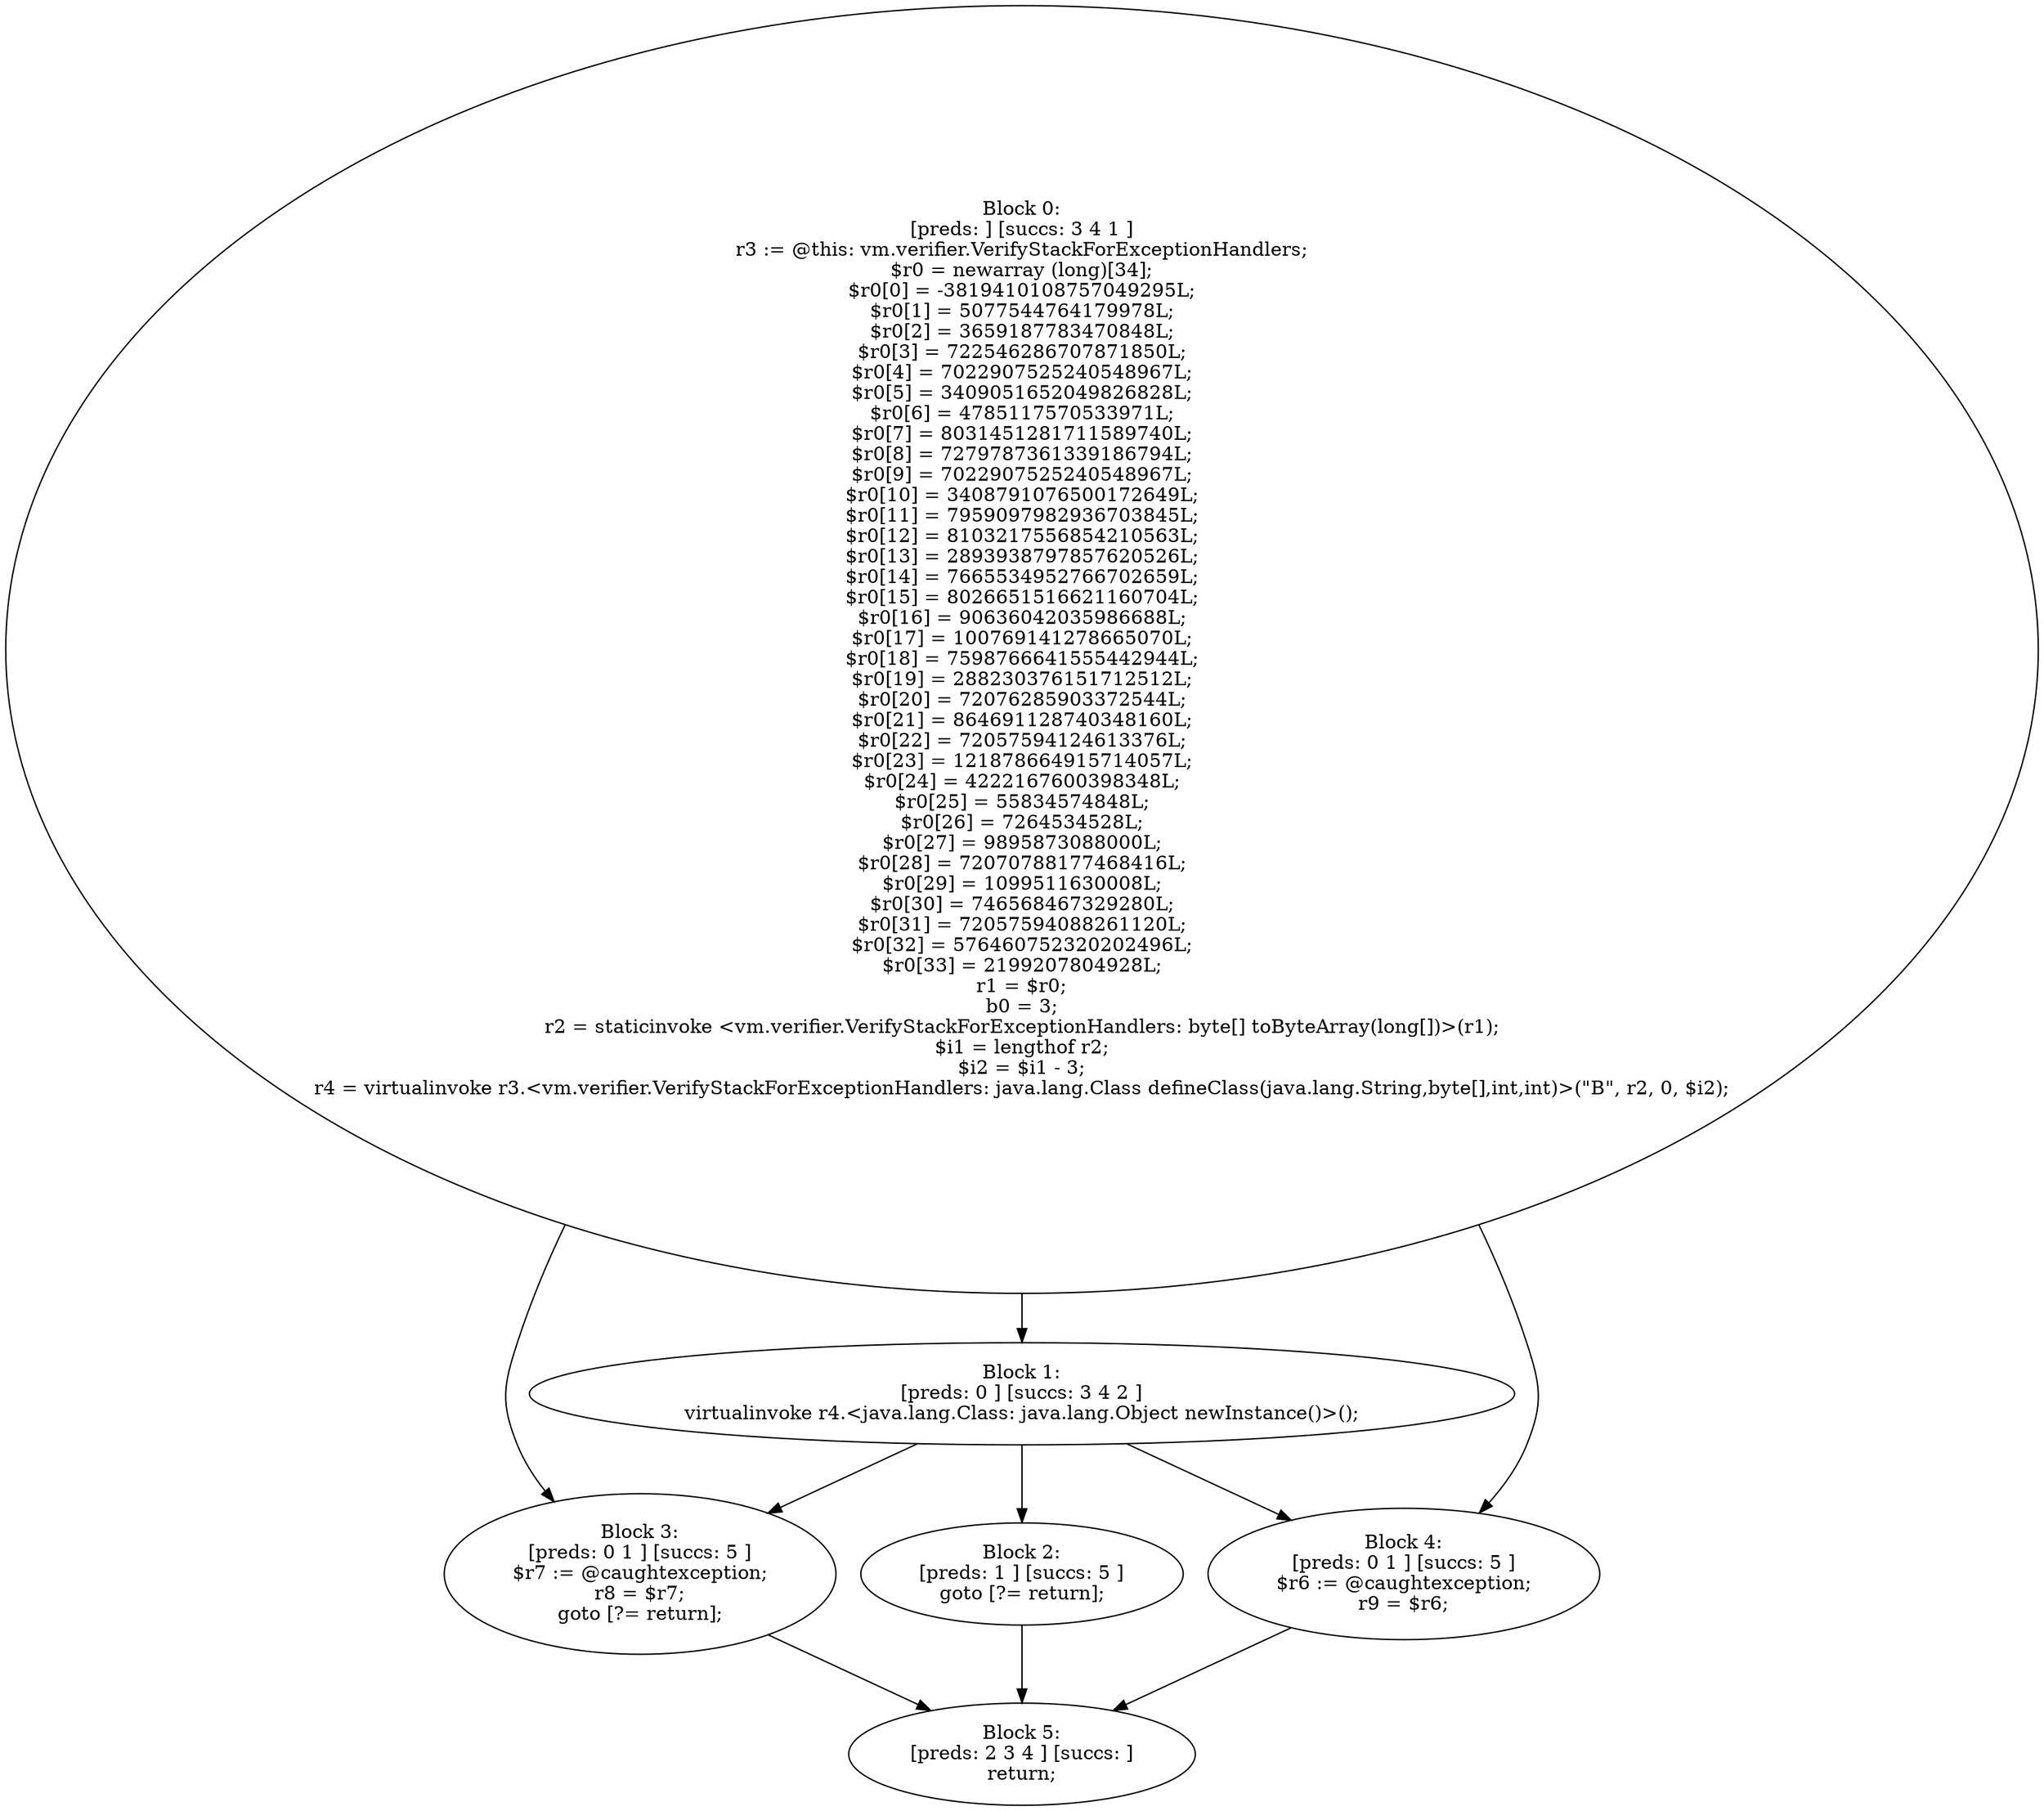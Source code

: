 digraph "unitGraph" {
    "Block 0:
[preds: ] [succs: 3 4 1 ]
r3 := @this: vm.verifier.VerifyStackForExceptionHandlers;
$r0 = newarray (long)[34];
$r0[0] = -3819410108757049295L;
$r0[1] = 5077544764179978L;
$r0[2] = 3659187783470848L;
$r0[3] = 722546286707871850L;
$r0[4] = 7022907525240548967L;
$r0[5] = 3409051652049826828L;
$r0[6] = 4785117570533971L;
$r0[7] = 8031451281711589740L;
$r0[8] = 7279787361339186794L;
$r0[9] = 7022907525240548967L;
$r0[10] = 3408791076500172649L;
$r0[11] = 7959097982936703845L;
$r0[12] = 8103217556854210563L;
$r0[13] = 2893938797857620526L;
$r0[14] = 7665534952766702659L;
$r0[15] = 8026651516621160704L;
$r0[16] = 90636042035986688L;
$r0[17] = 100769141278665070L;
$r0[18] = 7598766641555442944L;
$r0[19] = 288230376151712512L;
$r0[20] = 72076285903372544L;
$r0[21] = 864691128740348160L;
$r0[22] = 72057594124613376L;
$r0[23] = 121878664915714057L;
$r0[24] = 4222167600398348L;
$r0[25] = 55834574848L;
$r0[26] = 7264534528L;
$r0[27] = 9895873088000L;
$r0[28] = 72070788177468416L;
$r0[29] = 1099511630008L;
$r0[30] = 746568467329280L;
$r0[31] = 72057594088261120L;
$r0[32] = 576460752320202496L;
$r0[33] = 2199207804928L;
r1 = $r0;
b0 = 3;
r2 = staticinvoke <vm.verifier.VerifyStackForExceptionHandlers: byte[] toByteArray(long[])>(r1);
$i1 = lengthof r2;
$i2 = $i1 - 3;
r4 = virtualinvoke r3.<vm.verifier.VerifyStackForExceptionHandlers: java.lang.Class defineClass(java.lang.String,byte[],int,int)>(\"B\", r2, 0, $i2);
"
    "Block 1:
[preds: 0 ] [succs: 3 4 2 ]
virtualinvoke r4.<java.lang.Class: java.lang.Object newInstance()>();
"
    "Block 2:
[preds: 1 ] [succs: 5 ]
goto [?= return];
"
    "Block 3:
[preds: 0 1 ] [succs: 5 ]
$r7 := @caughtexception;
r8 = $r7;
goto [?= return];
"
    "Block 4:
[preds: 0 1 ] [succs: 5 ]
$r6 := @caughtexception;
r9 = $r6;
"
    "Block 5:
[preds: 2 3 4 ] [succs: ]
return;
"
    "Block 0:
[preds: ] [succs: 3 4 1 ]
r3 := @this: vm.verifier.VerifyStackForExceptionHandlers;
$r0 = newarray (long)[34];
$r0[0] = -3819410108757049295L;
$r0[1] = 5077544764179978L;
$r0[2] = 3659187783470848L;
$r0[3] = 722546286707871850L;
$r0[4] = 7022907525240548967L;
$r0[5] = 3409051652049826828L;
$r0[6] = 4785117570533971L;
$r0[7] = 8031451281711589740L;
$r0[8] = 7279787361339186794L;
$r0[9] = 7022907525240548967L;
$r0[10] = 3408791076500172649L;
$r0[11] = 7959097982936703845L;
$r0[12] = 8103217556854210563L;
$r0[13] = 2893938797857620526L;
$r0[14] = 7665534952766702659L;
$r0[15] = 8026651516621160704L;
$r0[16] = 90636042035986688L;
$r0[17] = 100769141278665070L;
$r0[18] = 7598766641555442944L;
$r0[19] = 288230376151712512L;
$r0[20] = 72076285903372544L;
$r0[21] = 864691128740348160L;
$r0[22] = 72057594124613376L;
$r0[23] = 121878664915714057L;
$r0[24] = 4222167600398348L;
$r0[25] = 55834574848L;
$r0[26] = 7264534528L;
$r0[27] = 9895873088000L;
$r0[28] = 72070788177468416L;
$r0[29] = 1099511630008L;
$r0[30] = 746568467329280L;
$r0[31] = 72057594088261120L;
$r0[32] = 576460752320202496L;
$r0[33] = 2199207804928L;
r1 = $r0;
b0 = 3;
r2 = staticinvoke <vm.verifier.VerifyStackForExceptionHandlers: byte[] toByteArray(long[])>(r1);
$i1 = lengthof r2;
$i2 = $i1 - 3;
r4 = virtualinvoke r3.<vm.verifier.VerifyStackForExceptionHandlers: java.lang.Class defineClass(java.lang.String,byte[],int,int)>(\"B\", r2, 0, $i2);
"->"Block 3:
[preds: 0 1 ] [succs: 5 ]
$r7 := @caughtexception;
r8 = $r7;
goto [?= return];
";
    "Block 0:
[preds: ] [succs: 3 4 1 ]
r3 := @this: vm.verifier.VerifyStackForExceptionHandlers;
$r0 = newarray (long)[34];
$r0[0] = -3819410108757049295L;
$r0[1] = 5077544764179978L;
$r0[2] = 3659187783470848L;
$r0[3] = 722546286707871850L;
$r0[4] = 7022907525240548967L;
$r0[5] = 3409051652049826828L;
$r0[6] = 4785117570533971L;
$r0[7] = 8031451281711589740L;
$r0[8] = 7279787361339186794L;
$r0[9] = 7022907525240548967L;
$r0[10] = 3408791076500172649L;
$r0[11] = 7959097982936703845L;
$r0[12] = 8103217556854210563L;
$r0[13] = 2893938797857620526L;
$r0[14] = 7665534952766702659L;
$r0[15] = 8026651516621160704L;
$r0[16] = 90636042035986688L;
$r0[17] = 100769141278665070L;
$r0[18] = 7598766641555442944L;
$r0[19] = 288230376151712512L;
$r0[20] = 72076285903372544L;
$r0[21] = 864691128740348160L;
$r0[22] = 72057594124613376L;
$r0[23] = 121878664915714057L;
$r0[24] = 4222167600398348L;
$r0[25] = 55834574848L;
$r0[26] = 7264534528L;
$r0[27] = 9895873088000L;
$r0[28] = 72070788177468416L;
$r0[29] = 1099511630008L;
$r0[30] = 746568467329280L;
$r0[31] = 72057594088261120L;
$r0[32] = 576460752320202496L;
$r0[33] = 2199207804928L;
r1 = $r0;
b0 = 3;
r2 = staticinvoke <vm.verifier.VerifyStackForExceptionHandlers: byte[] toByteArray(long[])>(r1);
$i1 = lengthof r2;
$i2 = $i1 - 3;
r4 = virtualinvoke r3.<vm.verifier.VerifyStackForExceptionHandlers: java.lang.Class defineClass(java.lang.String,byte[],int,int)>(\"B\", r2, 0, $i2);
"->"Block 4:
[preds: 0 1 ] [succs: 5 ]
$r6 := @caughtexception;
r9 = $r6;
";
    "Block 0:
[preds: ] [succs: 3 4 1 ]
r3 := @this: vm.verifier.VerifyStackForExceptionHandlers;
$r0 = newarray (long)[34];
$r0[0] = -3819410108757049295L;
$r0[1] = 5077544764179978L;
$r0[2] = 3659187783470848L;
$r0[3] = 722546286707871850L;
$r0[4] = 7022907525240548967L;
$r0[5] = 3409051652049826828L;
$r0[6] = 4785117570533971L;
$r0[7] = 8031451281711589740L;
$r0[8] = 7279787361339186794L;
$r0[9] = 7022907525240548967L;
$r0[10] = 3408791076500172649L;
$r0[11] = 7959097982936703845L;
$r0[12] = 8103217556854210563L;
$r0[13] = 2893938797857620526L;
$r0[14] = 7665534952766702659L;
$r0[15] = 8026651516621160704L;
$r0[16] = 90636042035986688L;
$r0[17] = 100769141278665070L;
$r0[18] = 7598766641555442944L;
$r0[19] = 288230376151712512L;
$r0[20] = 72076285903372544L;
$r0[21] = 864691128740348160L;
$r0[22] = 72057594124613376L;
$r0[23] = 121878664915714057L;
$r0[24] = 4222167600398348L;
$r0[25] = 55834574848L;
$r0[26] = 7264534528L;
$r0[27] = 9895873088000L;
$r0[28] = 72070788177468416L;
$r0[29] = 1099511630008L;
$r0[30] = 746568467329280L;
$r0[31] = 72057594088261120L;
$r0[32] = 576460752320202496L;
$r0[33] = 2199207804928L;
r1 = $r0;
b0 = 3;
r2 = staticinvoke <vm.verifier.VerifyStackForExceptionHandlers: byte[] toByteArray(long[])>(r1);
$i1 = lengthof r2;
$i2 = $i1 - 3;
r4 = virtualinvoke r3.<vm.verifier.VerifyStackForExceptionHandlers: java.lang.Class defineClass(java.lang.String,byte[],int,int)>(\"B\", r2, 0, $i2);
"->"Block 1:
[preds: 0 ] [succs: 3 4 2 ]
virtualinvoke r4.<java.lang.Class: java.lang.Object newInstance()>();
";
    "Block 1:
[preds: 0 ] [succs: 3 4 2 ]
virtualinvoke r4.<java.lang.Class: java.lang.Object newInstance()>();
"->"Block 3:
[preds: 0 1 ] [succs: 5 ]
$r7 := @caughtexception;
r8 = $r7;
goto [?= return];
";
    "Block 1:
[preds: 0 ] [succs: 3 4 2 ]
virtualinvoke r4.<java.lang.Class: java.lang.Object newInstance()>();
"->"Block 4:
[preds: 0 1 ] [succs: 5 ]
$r6 := @caughtexception;
r9 = $r6;
";
    "Block 1:
[preds: 0 ] [succs: 3 4 2 ]
virtualinvoke r4.<java.lang.Class: java.lang.Object newInstance()>();
"->"Block 2:
[preds: 1 ] [succs: 5 ]
goto [?= return];
";
    "Block 2:
[preds: 1 ] [succs: 5 ]
goto [?= return];
"->"Block 5:
[preds: 2 3 4 ] [succs: ]
return;
";
    "Block 3:
[preds: 0 1 ] [succs: 5 ]
$r7 := @caughtexception;
r8 = $r7;
goto [?= return];
"->"Block 5:
[preds: 2 3 4 ] [succs: ]
return;
";
    "Block 4:
[preds: 0 1 ] [succs: 5 ]
$r6 := @caughtexception;
r9 = $r6;
"->"Block 5:
[preds: 2 3 4 ] [succs: ]
return;
";
}
